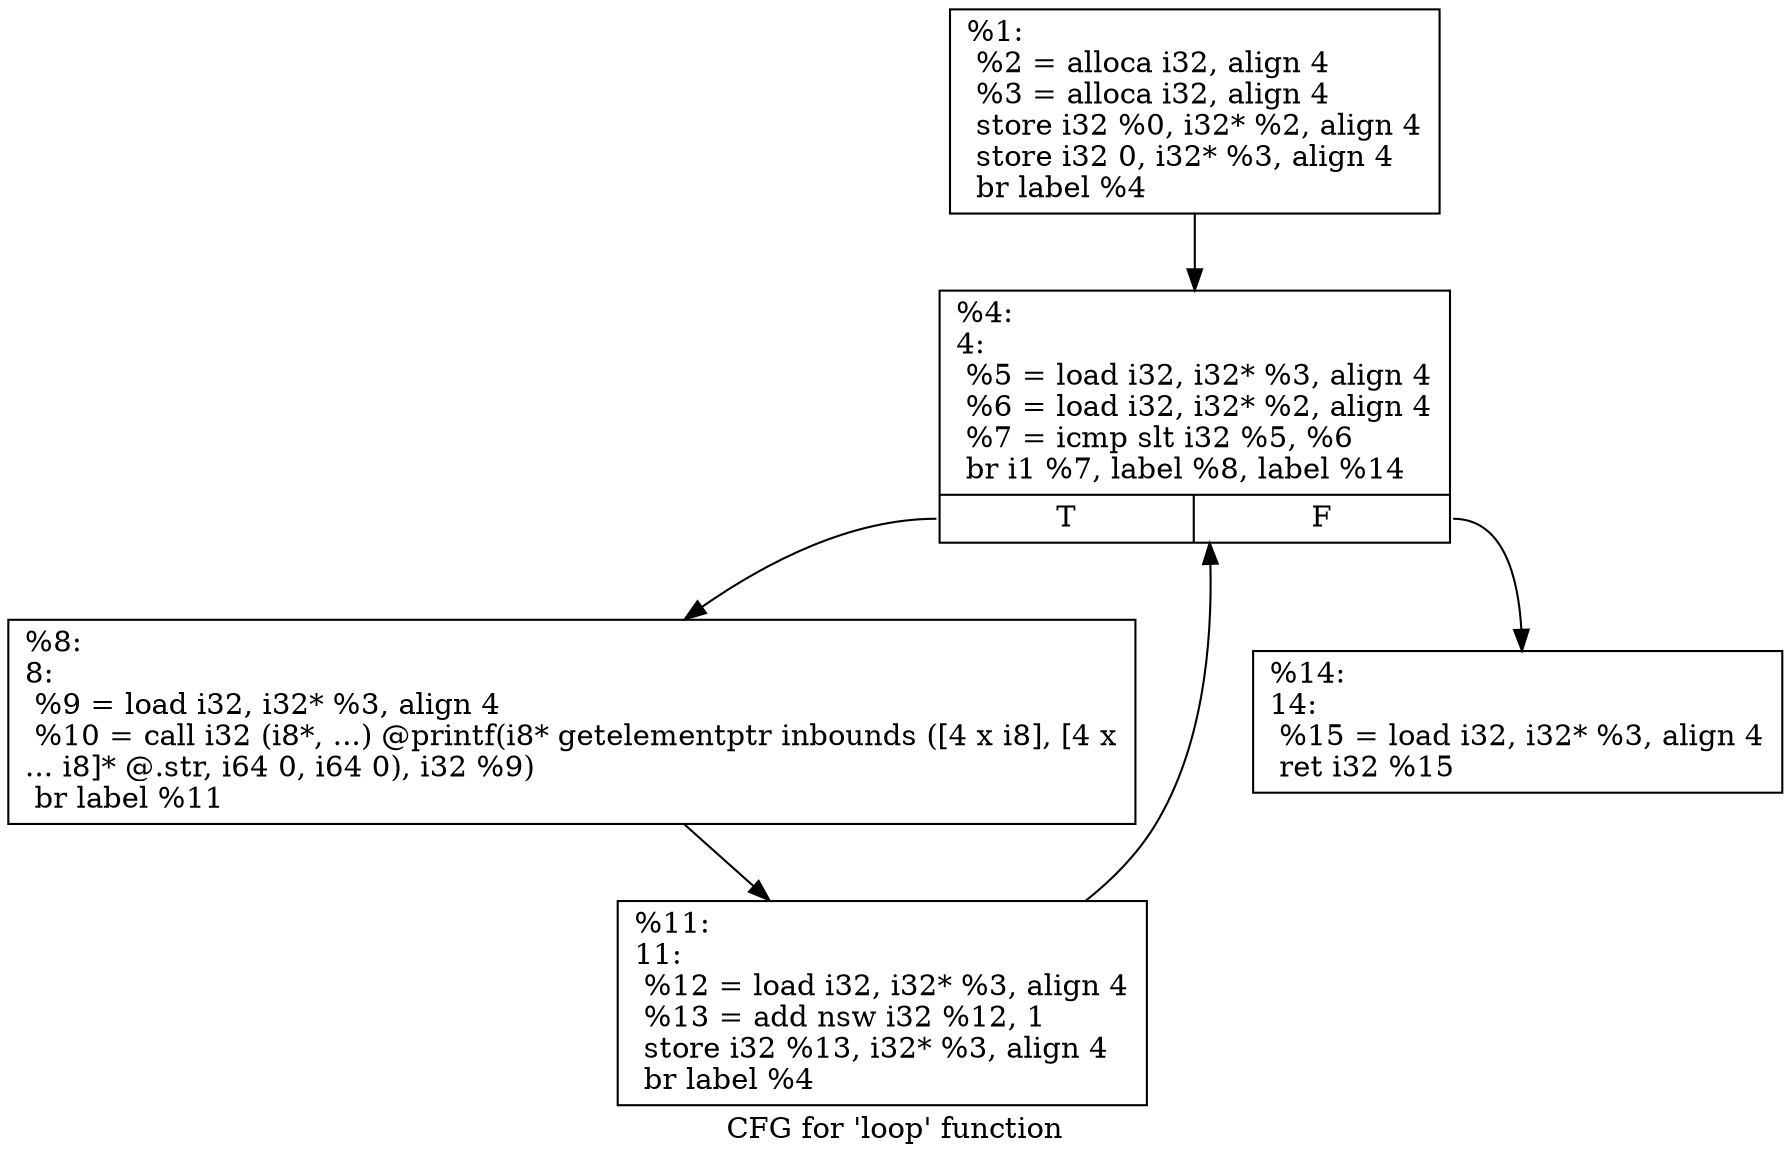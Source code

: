 digraph "CFG for 'loop' function" {
	label="CFG for 'loop' function";

	Node0x564f667e94e0 [shape=record,label="{%1:\l  %2 = alloca i32, align 4\l  %3 = alloca i32, align 4\l  store i32 %0, i32* %2, align 4\l  store i32 0, i32* %3, align 4\l  br label %4\l}"];
	Node0x564f667e94e0 -> Node0x564f667e9df0;
	Node0x564f667e9df0 [shape=record,label="{%4:\l4:                                                \l  %5 = load i32, i32* %3, align 4\l  %6 = load i32, i32* %2, align 4\l  %7 = icmp slt i32 %5, %6\l  br i1 %7, label %8, label %14\l|{<s0>T|<s1>F}}"];
	Node0x564f667e9df0:s0 -> Node0x564f667ea030;
	Node0x564f667e9df0:s1 -> Node0x564f667ea080;
	Node0x564f667ea030 [shape=record,label="{%8:\l8:                                                \l  %9 = load i32, i32* %3, align 4\l  %10 = call i32 (i8*, ...) @printf(i8* getelementptr inbounds ([4 x i8], [4 x\l... i8]* @.str, i64 0, i64 0), i32 %9)\l  br label %11\l}"];
	Node0x564f667ea030 -> Node0x564f667ea530;
	Node0x564f667ea530 [shape=record,label="{%11:\l11:                                               \l  %12 = load i32, i32* %3, align 4\l  %13 = add nsw i32 %12, 1\l  store i32 %13, i32* %3, align 4\l  br label %4\l}"];
	Node0x564f667ea530 -> Node0x564f667e9df0;
	Node0x564f667ea080 [shape=record,label="{%14:\l14:                                               \l  %15 = load i32, i32* %3, align 4\l  ret i32 %15\l}"];
}

